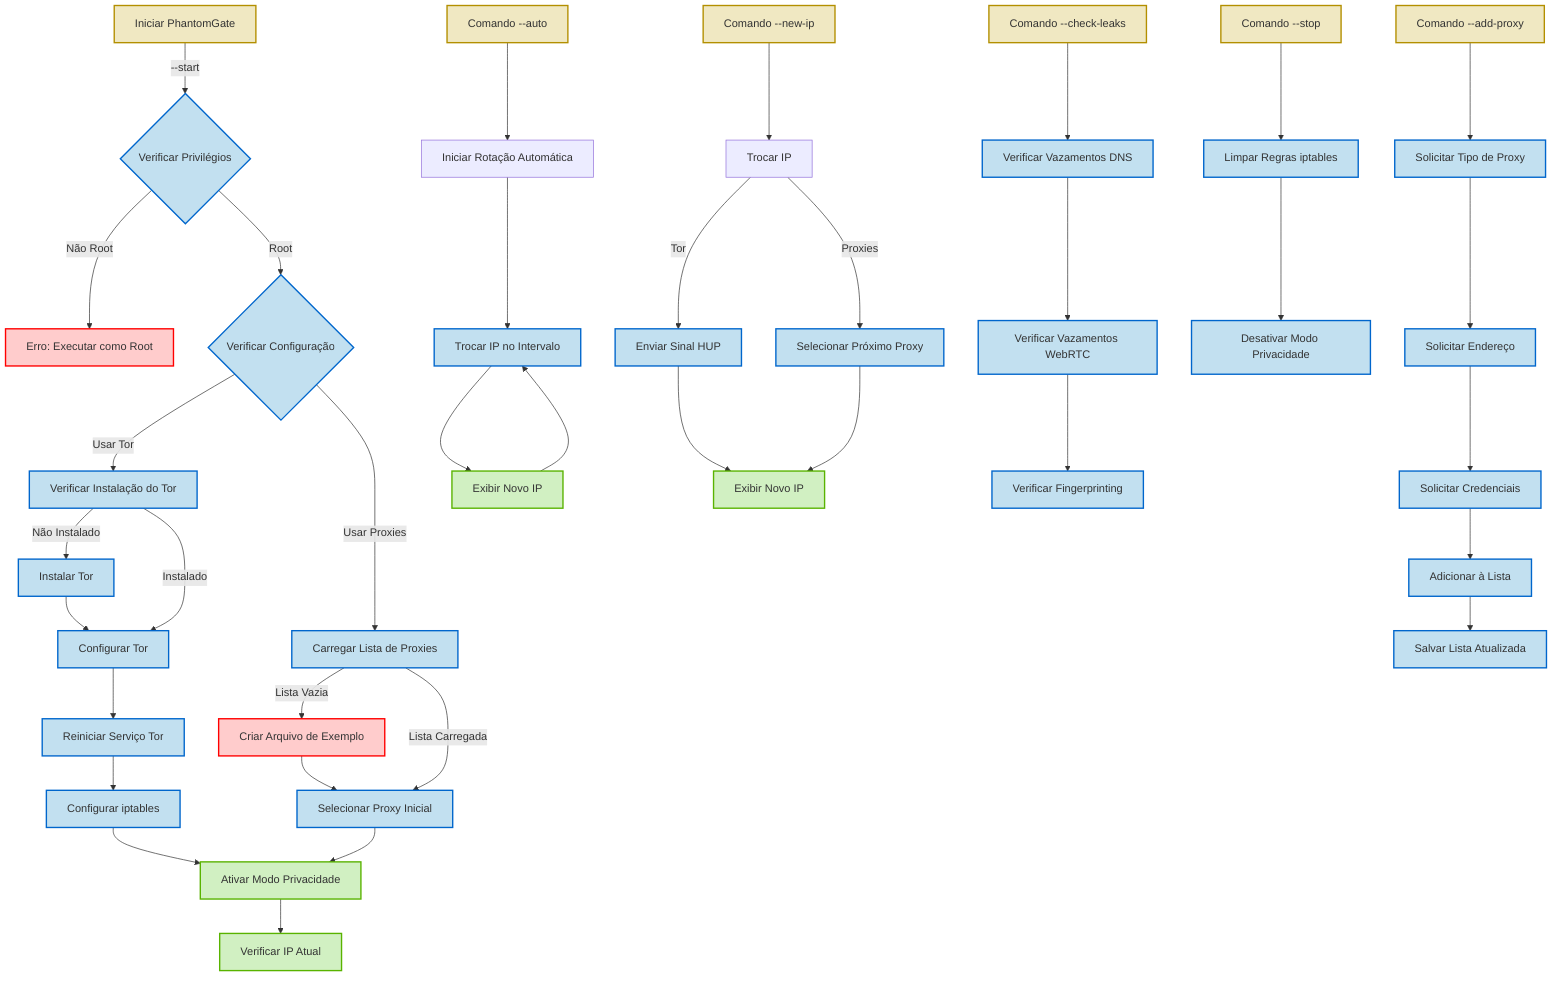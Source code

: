 graph TD
    A[Iniciar PhantomGate] -->|--start| B{Verificar Privilégios}
    B -->|Não Root| C[Erro: Executar como Root]
    B -->|Root| D{Verificar Configuração}
    
    D -->|Usar Tor| E[Verificar Instalação do Tor]
    E -->|Não Instalado| F[Instalar Tor]
    E -->|Instalado| G[Configurar Tor]
    F --> G
    G --> H[Reiniciar Serviço Tor]
    H --> I[Configurar iptables]
    
    D -->|Usar Proxies| J[Carregar Lista de Proxies]
    J -->|Lista Vazia| K[Criar Arquivo de Exemplo]
    J -->|Lista Carregada| L[Selecionar Proxy Inicial]
    K --> L
    
    I --> M[Ativar Modo Privacidade]
    L --> M
    
    M --> N[Verificar IP Atual]
    
    Z[Comando --auto] --> AA[Iniciar Rotação Automática]
    AA --> AB[Trocar IP no Intervalo]
    AB --> AC[Exibir Novo IP]
    AC --> AB
    
    Y[Comando --new-ip] --> BA[Trocar IP]
    BA -->|Tor| BB[Enviar Sinal HUP]
    BA -->|Proxies| BC[Selecionar Próximo Proxy]
    BB --> BD[Exibir Novo IP]
    BC --> BD
    
    X[Comando --check-leaks] --> CA[Verificar Vazamentos DNS]
    CA --> CB[Verificar Vazamentos WebRTC]
    CB --> CC[Verificar Fingerprinting]
    
    W[Comando --stop] --> DA[Limpar Regras iptables]
    DA --> DB[Desativar Modo Privacidade]
    
    V[Comando --add-proxy] --> EA[Solicitar Tipo de Proxy]
    EA --> EB[Solicitar Endereço]
    EB --> EC[Solicitar Credenciais]
    EC --> ED[Adicionar à Lista]
    ED --> EE[Salvar Lista Atualizada]
    
    classDef success fill:#d1f0c2,stroke:#59b300,stroke-width:2px;
    classDef error fill:#ffcccc,stroke:#ff0000,stroke-width:2px;
    classDef process fill:#c2e0f0,stroke:#0066cc,stroke-width:2px;
    classDef command fill:#f0e8c2,stroke:#b38f00,stroke-width:2px;
    
    class M,N,BD,AC success;
    class C,K error;
    class B,D,E,F,G,H,I,J,L,AB,BB,BC,CA,CB,CC,DA,DB,EA,EB,EC,ED,EE process;
    class A,Z,Y,X,W,V command;